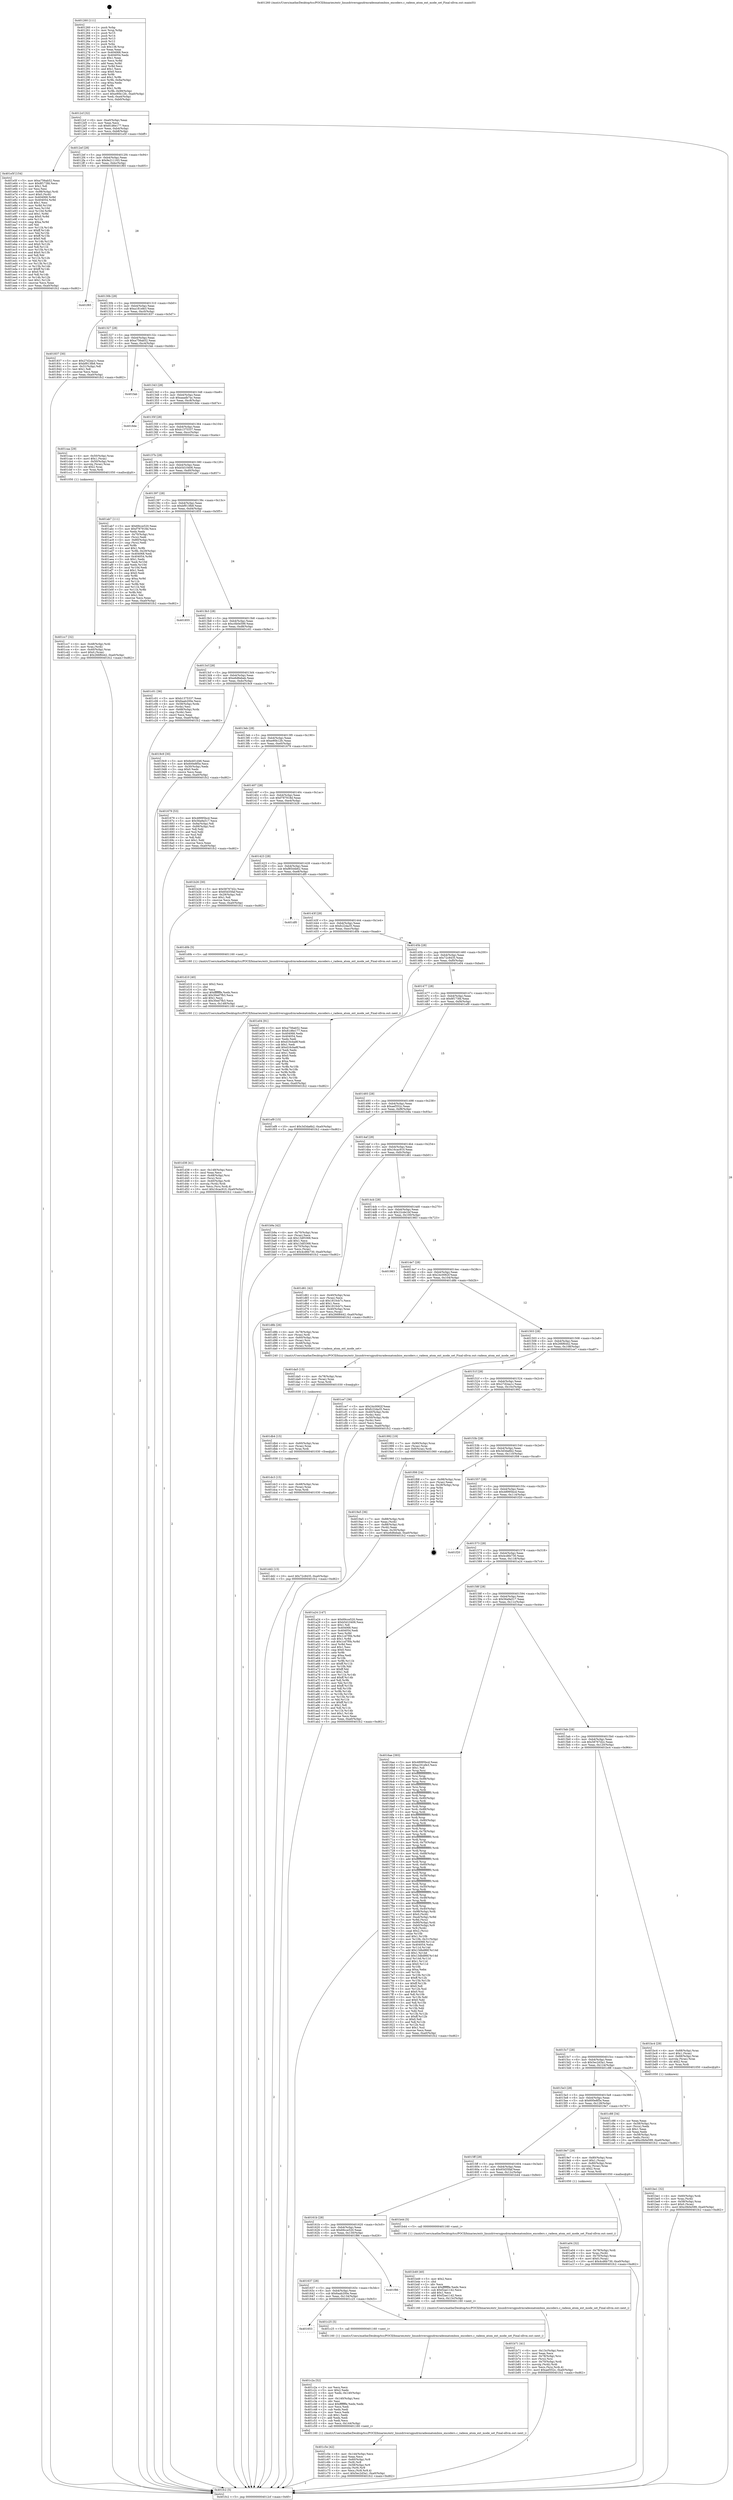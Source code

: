digraph "0x401260" {
  label = "0x401260 (/mnt/c/Users/mathe/Desktop/tcc/POCII/binaries/extr_linuxdriversgpudrmradeonatombios_encoders.c_radeon_atom_ext_mode_set_Final-ollvm.out::main(0))"
  labelloc = "t"
  node[shape=record]

  Entry [label="",width=0.3,height=0.3,shape=circle,fillcolor=black,style=filled]
  "0x4012cf" [label="{
     0x4012cf [32]\l
     | [instrs]\l
     &nbsp;&nbsp;0x4012cf \<+6\>: mov -0xa0(%rbp),%eax\l
     &nbsp;&nbsp;0x4012d5 \<+2\>: mov %eax,%ecx\l
     &nbsp;&nbsp;0x4012d7 \<+6\>: sub $0x81d6e177,%ecx\l
     &nbsp;&nbsp;0x4012dd \<+6\>: mov %eax,-0xb4(%rbp)\l
     &nbsp;&nbsp;0x4012e3 \<+6\>: mov %ecx,-0xb8(%rbp)\l
     &nbsp;&nbsp;0x4012e9 \<+6\>: je 0000000000401e5f \<main+0xbff\>\l
  }"]
  "0x401e5f" [label="{
     0x401e5f [154]\l
     | [instrs]\l
     &nbsp;&nbsp;0x401e5f \<+5\>: mov $0xa756ab52,%eax\l
     &nbsp;&nbsp;0x401e64 \<+5\>: mov $0x8f173fd,%ecx\l
     &nbsp;&nbsp;0x401e69 \<+2\>: mov $0x1,%dl\l
     &nbsp;&nbsp;0x401e6b \<+2\>: xor %esi,%esi\l
     &nbsp;&nbsp;0x401e6d \<+7\>: mov -0x98(%rbp),%rdi\l
     &nbsp;&nbsp;0x401e74 \<+6\>: movl $0x0,(%rdi)\l
     &nbsp;&nbsp;0x401e7a \<+8\>: mov 0x404068,%r8d\l
     &nbsp;&nbsp;0x401e82 \<+8\>: mov 0x404054,%r9d\l
     &nbsp;&nbsp;0x401e8a \<+3\>: sub $0x1,%esi\l
     &nbsp;&nbsp;0x401e8d \<+3\>: mov %r8d,%r10d\l
     &nbsp;&nbsp;0x401e90 \<+3\>: add %esi,%r10d\l
     &nbsp;&nbsp;0x401e93 \<+4\>: imul %r10d,%r8d\l
     &nbsp;&nbsp;0x401e97 \<+4\>: and $0x1,%r8d\l
     &nbsp;&nbsp;0x401e9b \<+4\>: cmp $0x0,%r8d\l
     &nbsp;&nbsp;0x401e9f \<+4\>: sete %r11b\l
     &nbsp;&nbsp;0x401ea3 \<+4\>: cmp $0xa,%r9d\l
     &nbsp;&nbsp;0x401ea7 \<+3\>: setl %bl\l
     &nbsp;&nbsp;0x401eaa \<+3\>: mov %r11b,%r14b\l
     &nbsp;&nbsp;0x401ead \<+4\>: xor $0xff,%r14b\l
     &nbsp;&nbsp;0x401eb1 \<+3\>: mov %bl,%r15b\l
     &nbsp;&nbsp;0x401eb4 \<+4\>: xor $0xff,%r15b\l
     &nbsp;&nbsp;0x401eb8 \<+3\>: xor $0x0,%dl\l
     &nbsp;&nbsp;0x401ebb \<+3\>: mov %r14b,%r12b\l
     &nbsp;&nbsp;0x401ebe \<+4\>: and $0x0,%r12b\l
     &nbsp;&nbsp;0x401ec2 \<+3\>: and %dl,%r11b\l
     &nbsp;&nbsp;0x401ec5 \<+3\>: mov %r15b,%r13b\l
     &nbsp;&nbsp;0x401ec8 \<+4\>: and $0x0,%r13b\l
     &nbsp;&nbsp;0x401ecc \<+2\>: and %dl,%bl\l
     &nbsp;&nbsp;0x401ece \<+3\>: or %r11b,%r12b\l
     &nbsp;&nbsp;0x401ed1 \<+3\>: or %bl,%r13b\l
     &nbsp;&nbsp;0x401ed4 \<+3\>: xor %r13b,%r12b\l
     &nbsp;&nbsp;0x401ed7 \<+3\>: or %r15b,%r14b\l
     &nbsp;&nbsp;0x401eda \<+4\>: xor $0xff,%r14b\l
     &nbsp;&nbsp;0x401ede \<+3\>: or $0x0,%dl\l
     &nbsp;&nbsp;0x401ee1 \<+3\>: and %dl,%r14b\l
     &nbsp;&nbsp;0x401ee4 \<+3\>: or %r14b,%r12b\l
     &nbsp;&nbsp;0x401ee7 \<+4\>: test $0x1,%r12b\l
     &nbsp;&nbsp;0x401eeb \<+3\>: cmovne %ecx,%eax\l
     &nbsp;&nbsp;0x401eee \<+6\>: mov %eax,-0xa0(%rbp)\l
     &nbsp;&nbsp;0x401ef4 \<+5\>: jmp 0000000000401fc2 \<main+0xd62\>\l
  }"]
  "0x4012ef" [label="{
     0x4012ef [28]\l
     | [instrs]\l
     &nbsp;&nbsp;0x4012ef \<+5\>: jmp 00000000004012f4 \<main+0x94\>\l
     &nbsp;&nbsp;0x4012f4 \<+6\>: mov -0xb4(%rbp),%eax\l
     &nbsp;&nbsp;0x4012fa \<+5\>: sub $0x9e211163,%eax\l
     &nbsp;&nbsp;0x4012ff \<+6\>: mov %eax,-0xbc(%rbp)\l
     &nbsp;&nbsp;0x401305 \<+6\>: je 0000000000401f65 \<main+0xd05\>\l
  }"]
  Exit [label="",width=0.3,height=0.3,shape=circle,fillcolor=black,style=filled,peripheries=2]
  "0x401f65" [label="{
     0x401f65\l
  }", style=dashed]
  "0x40130b" [label="{
     0x40130b [28]\l
     | [instrs]\l
     &nbsp;&nbsp;0x40130b \<+5\>: jmp 0000000000401310 \<main+0xb0\>\l
     &nbsp;&nbsp;0x401310 \<+6\>: mov -0xb4(%rbp),%eax\l
     &nbsp;&nbsp;0x401316 \<+5\>: sub $0xa181efe3,%eax\l
     &nbsp;&nbsp;0x40131b \<+6\>: mov %eax,-0xc0(%rbp)\l
     &nbsp;&nbsp;0x401321 \<+6\>: je 0000000000401837 \<main+0x5d7\>\l
  }"]
  "0x401dd2" [label="{
     0x401dd2 [15]\l
     | [instrs]\l
     &nbsp;&nbsp;0x401dd2 \<+10\>: movl $0x72c8435,-0xa0(%rbp)\l
     &nbsp;&nbsp;0x401ddc \<+5\>: jmp 0000000000401fc2 \<main+0xd62\>\l
  }"]
  "0x401837" [label="{
     0x401837 [30]\l
     | [instrs]\l
     &nbsp;&nbsp;0x401837 \<+5\>: mov $0x27d2ea1c,%eax\l
     &nbsp;&nbsp;0x40183c \<+5\>: mov $0xbf913fb8,%ecx\l
     &nbsp;&nbsp;0x401841 \<+3\>: mov -0x31(%rbp),%dl\l
     &nbsp;&nbsp;0x401844 \<+3\>: test $0x1,%dl\l
     &nbsp;&nbsp;0x401847 \<+3\>: cmovne %ecx,%eax\l
     &nbsp;&nbsp;0x40184a \<+6\>: mov %eax,-0xa0(%rbp)\l
     &nbsp;&nbsp;0x401850 \<+5\>: jmp 0000000000401fc2 \<main+0xd62\>\l
  }"]
  "0x401327" [label="{
     0x401327 [28]\l
     | [instrs]\l
     &nbsp;&nbsp;0x401327 \<+5\>: jmp 000000000040132c \<main+0xcc\>\l
     &nbsp;&nbsp;0x40132c \<+6\>: mov -0xb4(%rbp),%eax\l
     &nbsp;&nbsp;0x401332 \<+5\>: sub $0xa756ab52,%eax\l
     &nbsp;&nbsp;0x401337 \<+6\>: mov %eax,-0xc4(%rbp)\l
     &nbsp;&nbsp;0x40133d \<+6\>: je 0000000000401fab \<main+0xd4b\>\l
  }"]
  "0x401dc3" [label="{
     0x401dc3 [15]\l
     | [instrs]\l
     &nbsp;&nbsp;0x401dc3 \<+4\>: mov -0x48(%rbp),%rax\l
     &nbsp;&nbsp;0x401dc7 \<+3\>: mov (%rax),%rax\l
     &nbsp;&nbsp;0x401dca \<+3\>: mov %rax,%rdi\l
     &nbsp;&nbsp;0x401dcd \<+5\>: call 0000000000401030 \<free@plt\>\l
     | [calls]\l
     &nbsp;&nbsp;0x401030 \{1\} (unknown)\l
  }"]
  "0x401fab" [label="{
     0x401fab\l
  }", style=dashed]
  "0x401343" [label="{
     0x401343 [28]\l
     | [instrs]\l
     &nbsp;&nbsp;0x401343 \<+5\>: jmp 0000000000401348 \<main+0xe8\>\l
     &nbsp;&nbsp;0x401348 \<+6\>: mov -0xb4(%rbp),%eax\l
     &nbsp;&nbsp;0x40134e \<+5\>: sub $0xaaadb7ac,%eax\l
     &nbsp;&nbsp;0x401353 \<+6\>: mov %eax,-0xc8(%rbp)\l
     &nbsp;&nbsp;0x401359 \<+6\>: je 00000000004018de \<main+0x67e\>\l
  }"]
  "0x401db4" [label="{
     0x401db4 [15]\l
     | [instrs]\l
     &nbsp;&nbsp;0x401db4 \<+4\>: mov -0x60(%rbp),%rax\l
     &nbsp;&nbsp;0x401db8 \<+3\>: mov (%rax),%rax\l
     &nbsp;&nbsp;0x401dbb \<+3\>: mov %rax,%rdi\l
     &nbsp;&nbsp;0x401dbe \<+5\>: call 0000000000401030 \<free@plt\>\l
     | [calls]\l
     &nbsp;&nbsp;0x401030 \{1\} (unknown)\l
  }"]
  "0x4018de" [label="{
     0x4018de\l
  }", style=dashed]
  "0x40135f" [label="{
     0x40135f [28]\l
     | [instrs]\l
     &nbsp;&nbsp;0x40135f \<+5\>: jmp 0000000000401364 \<main+0x104\>\l
     &nbsp;&nbsp;0x401364 \<+6\>: mov -0xb4(%rbp),%eax\l
     &nbsp;&nbsp;0x40136a \<+5\>: sub $0xb1375337,%eax\l
     &nbsp;&nbsp;0x40136f \<+6\>: mov %eax,-0xcc(%rbp)\l
     &nbsp;&nbsp;0x401375 \<+6\>: je 0000000000401caa \<main+0xa4a\>\l
  }"]
  "0x401da5" [label="{
     0x401da5 [15]\l
     | [instrs]\l
     &nbsp;&nbsp;0x401da5 \<+4\>: mov -0x78(%rbp),%rax\l
     &nbsp;&nbsp;0x401da9 \<+3\>: mov (%rax),%rax\l
     &nbsp;&nbsp;0x401dac \<+3\>: mov %rax,%rdi\l
     &nbsp;&nbsp;0x401daf \<+5\>: call 0000000000401030 \<free@plt\>\l
     | [calls]\l
     &nbsp;&nbsp;0x401030 \{1\} (unknown)\l
  }"]
  "0x401caa" [label="{
     0x401caa [29]\l
     | [instrs]\l
     &nbsp;&nbsp;0x401caa \<+4\>: mov -0x50(%rbp),%rax\l
     &nbsp;&nbsp;0x401cae \<+6\>: movl $0x1,(%rax)\l
     &nbsp;&nbsp;0x401cb4 \<+4\>: mov -0x50(%rbp),%rax\l
     &nbsp;&nbsp;0x401cb8 \<+3\>: movslq (%rax),%rax\l
     &nbsp;&nbsp;0x401cbb \<+4\>: shl $0x2,%rax\l
     &nbsp;&nbsp;0x401cbf \<+3\>: mov %rax,%rdi\l
     &nbsp;&nbsp;0x401cc2 \<+5\>: call 0000000000401050 \<malloc@plt\>\l
     | [calls]\l
     &nbsp;&nbsp;0x401050 \{1\} (unknown)\l
  }"]
  "0x40137b" [label="{
     0x40137b [28]\l
     | [instrs]\l
     &nbsp;&nbsp;0x40137b \<+5\>: jmp 0000000000401380 \<main+0x120\>\l
     &nbsp;&nbsp;0x401380 \<+6\>: mov -0xb4(%rbp),%eax\l
     &nbsp;&nbsp;0x401386 \<+5\>: sub $0xb5d10406,%eax\l
     &nbsp;&nbsp;0x40138b \<+6\>: mov %eax,-0xd0(%rbp)\l
     &nbsp;&nbsp;0x401391 \<+6\>: je 0000000000401ab7 \<main+0x857\>\l
  }"]
  "0x401d38" [label="{
     0x401d38 [41]\l
     | [instrs]\l
     &nbsp;&nbsp;0x401d38 \<+6\>: mov -0x148(%rbp),%ecx\l
     &nbsp;&nbsp;0x401d3e \<+3\>: imul %eax,%ecx\l
     &nbsp;&nbsp;0x401d41 \<+4\>: mov -0x48(%rbp),%rsi\l
     &nbsp;&nbsp;0x401d45 \<+3\>: mov (%rsi),%rsi\l
     &nbsp;&nbsp;0x401d48 \<+4\>: mov -0x40(%rbp),%rdi\l
     &nbsp;&nbsp;0x401d4c \<+3\>: movslq (%rdi),%rdi\l
     &nbsp;&nbsp;0x401d4f \<+3\>: mov %ecx,(%rsi,%rdi,4)\l
     &nbsp;&nbsp;0x401d52 \<+10\>: movl $0x16cac910,-0xa0(%rbp)\l
     &nbsp;&nbsp;0x401d5c \<+5\>: jmp 0000000000401fc2 \<main+0xd62\>\l
  }"]
  "0x401ab7" [label="{
     0x401ab7 [111]\l
     | [instrs]\l
     &nbsp;&nbsp;0x401ab7 \<+5\>: mov $0x69cce520,%eax\l
     &nbsp;&nbsp;0x401abc \<+5\>: mov $0xf787918d,%ecx\l
     &nbsp;&nbsp;0x401ac1 \<+2\>: xor %edx,%edx\l
     &nbsp;&nbsp;0x401ac3 \<+4\>: mov -0x70(%rbp),%rsi\l
     &nbsp;&nbsp;0x401ac7 \<+2\>: mov (%rsi),%edi\l
     &nbsp;&nbsp;0x401ac9 \<+4\>: mov -0x80(%rbp),%rsi\l
     &nbsp;&nbsp;0x401acd \<+2\>: cmp (%rsi),%edi\l
     &nbsp;&nbsp;0x401acf \<+4\>: setl %r8b\l
     &nbsp;&nbsp;0x401ad3 \<+4\>: and $0x1,%r8b\l
     &nbsp;&nbsp;0x401ad7 \<+4\>: mov %r8b,-0x29(%rbp)\l
     &nbsp;&nbsp;0x401adb \<+7\>: mov 0x404068,%edi\l
     &nbsp;&nbsp;0x401ae2 \<+8\>: mov 0x404054,%r9d\l
     &nbsp;&nbsp;0x401aea \<+3\>: sub $0x1,%edx\l
     &nbsp;&nbsp;0x401aed \<+3\>: mov %edi,%r10d\l
     &nbsp;&nbsp;0x401af0 \<+3\>: add %edx,%r10d\l
     &nbsp;&nbsp;0x401af3 \<+4\>: imul %r10d,%edi\l
     &nbsp;&nbsp;0x401af7 \<+3\>: and $0x1,%edi\l
     &nbsp;&nbsp;0x401afa \<+3\>: cmp $0x0,%edi\l
     &nbsp;&nbsp;0x401afd \<+4\>: sete %r8b\l
     &nbsp;&nbsp;0x401b01 \<+4\>: cmp $0xa,%r9d\l
     &nbsp;&nbsp;0x401b05 \<+4\>: setl %r11b\l
     &nbsp;&nbsp;0x401b09 \<+3\>: mov %r8b,%bl\l
     &nbsp;&nbsp;0x401b0c \<+3\>: and %r11b,%bl\l
     &nbsp;&nbsp;0x401b0f \<+3\>: xor %r11b,%r8b\l
     &nbsp;&nbsp;0x401b12 \<+3\>: or %r8b,%bl\l
     &nbsp;&nbsp;0x401b15 \<+3\>: test $0x1,%bl\l
     &nbsp;&nbsp;0x401b18 \<+3\>: cmovne %ecx,%eax\l
     &nbsp;&nbsp;0x401b1b \<+6\>: mov %eax,-0xa0(%rbp)\l
     &nbsp;&nbsp;0x401b21 \<+5\>: jmp 0000000000401fc2 \<main+0xd62\>\l
  }"]
  "0x401397" [label="{
     0x401397 [28]\l
     | [instrs]\l
     &nbsp;&nbsp;0x401397 \<+5\>: jmp 000000000040139c \<main+0x13c\>\l
     &nbsp;&nbsp;0x40139c \<+6\>: mov -0xb4(%rbp),%eax\l
     &nbsp;&nbsp;0x4013a2 \<+5\>: sub $0xbf913fb8,%eax\l
     &nbsp;&nbsp;0x4013a7 \<+6\>: mov %eax,-0xd4(%rbp)\l
     &nbsp;&nbsp;0x4013ad \<+6\>: je 0000000000401855 \<main+0x5f5\>\l
  }"]
  "0x401d10" [label="{
     0x401d10 [40]\l
     | [instrs]\l
     &nbsp;&nbsp;0x401d10 \<+5\>: mov $0x2,%ecx\l
     &nbsp;&nbsp;0x401d15 \<+1\>: cltd\l
     &nbsp;&nbsp;0x401d16 \<+2\>: idiv %ecx\l
     &nbsp;&nbsp;0x401d18 \<+6\>: imul $0xfffffffe,%edx,%ecx\l
     &nbsp;&nbsp;0x401d1e \<+6\>: add $0x30ed7fb3,%ecx\l
     &nbsp;&nbsp;0x401d24 \<+3\>: add $0x1,%ecx\l
     &nbsp;&nbsp;0x401d27 \<+6\>: sub $0x30ed7fb3,%ecx\l
     &nbsp;&nbsp;0x401d2d \<+6\>: mov %ecx,-0x148(%rbp)\l
     &nbsp;&nbsp;0x401d33 \<+5\>: call 0000000000401160 \<next_i\>\l
     | [calls]\l
     &nbsp;&nbsp;0x401160 \{1\} (/mnt/c/Users/mathe/Desktop/tcc/POCII/binaries/extr_linuxdriversgpudrmradeonatombios_encoders.c_radeon_atom_ext_mode_set_Final-ollvm.out::next_i)\l
  }"]
  "0x401855" [label="{
     0x401855\l
  }", style=dashed]
  "0x4013b3" [label="{
     0x4013b3 [28]\l
     | [instrs]\l
     &nbsp;&nbsp;0x4013b3 \<+5\>: jmp 00000000004013b8 \<main+0x158\>\l
     &nbsp;&nbsp;0x4013b8 \<+6\>: mov -0xb4(%rbp),%eax\l
     &nbsp;&nbsp;0x4013be \<+5\>: sub $0xc0b0e599,%eax\l
     &nbsp;&nbsp;0x4013c3 \<+6\>: mov %eax,-0xd8(%rbp)\l
     &nbsp;&nbsp;0x4013c9 \<+6\>: je 0000000000401c01 \<main+0x9a1\>\l
  }"]
  "0x401cc7" [label="{
     0x401cc7 [32]\l
     | [instrs]\l
     &nbsp;&nbsp;0x401cc7 \<+4\>: mov -0x48(%rbp),%rdi\l
     &nbsp;&nbsp;0x401ccb \<+3\>: mov %rax,(%rdi)\l
     &nbsp;&nbsp;0x401cce \<+4\>: mov -0x40(%rbp),%rax\l
     &nbsp;&nbsp;0x401cd2 \<+6\>: movl $0x0,(%rax)\l
     &nbsp;&nbsp;0x401cd8 \<+10\>: movl $0x266f6442,-0xa0(%rbp)\l
     &nbsp;&nbsp;0x401ce2 \<+5\>: jmp 0000000000401fc2 \<main+0xd62\>\l
  }"]
  "0x401c01" [label="{
     0x401c01 [36]\l
     | [instrs]\l
     &nbsp;&nbsp;0x401c01 \<+5\>: mov $0xb1375337,%eax\l
     &nbsp;&nbsp;0x401c06 \<+5\>: mov $0x6aab200e,%ecx\l
     &nbsp;&nbsp;0x401c0b \<+4\>: mov -0x58(%rbp),%rdx\l
     &nbsp;&nbsp;0x401c0f \<+2\>: mov (%rdx),%esi\l
     &nbsp;&nbsp;0x401c11 \<+4\>: mov -0x68(%rbp),%rdx\l
     &nbsp;&nbsp;0x401c15 \<+2\>: cmp (%rdx),%esi\l
     &nbsp;&nbsp;0x401c17 \<+3\>: cmovl %ecx,%eax\l
     &nbsp;&nbsp;0x401c1a \<+6\>: mov %eax,-0xa0(%rbp)\l
     &nbsp;&nbsp;0x401c20 \<+5\>: jmp 0000000000401fc2 \<main+0xd62\>\l
  }"]
  "0x4013cf" [label="{
     0x4013cf [28]\l
     | [instrs]\l
     &nbsp;&nbsp;0x4013cf \<+5\>: jmp 00000000004013d4 \<main+0x174\>\l
     &nbsp;&nbsp;0x4013d4 \<+6\>: mov -0xb4(%rbp),%eax\l
     &nbsp;&nbsp;0x4013da \<+5\>: sub $0xe6d6ebab,%eax\l
     &nbsp;&nbsp;0x4013df \<+6\>: mov %eax,-0xdc(%rbp)\l
     &nbsp;&nbsp;0x4013e5 \<+6\>: je 00000000004019c9 \<main+0x769\>\l
  }"]
  "0x401c5e" [label="{
     0x401c5e [42]\l
     | [instrs]\l
     &nbsp;&nbsp;0x401c5e \<+6\>: mov -0x144(%rbp),%ecx\l
     &nbsp;&nbsp;0x401c64 \<+3\>: imul %eax,%ecx\l
     &nbsp;&nbsp;0x401c67 \<+4\>: mov -0x60(%rbp),%r8\l
     &nbsp;&nbsp;0x401c6b \<+3\>: mov (%r8),%r8\l
     &nbsp;&nbsp;0x401c6e \<+4\>: mov -0x58(%rbp),%r9\l
     &nbsp;&nbsp;0x401c72 \<+3\>: movslq (%r9),%r9\l
     &nbsp;&nbsp;0x401c75 \<+4\>: mov %ecx,(%r8,%r9,4)\l
     &nbsp;&nbsp;0x401c79 \<+10\>: movl $0x5ec2d3a1,-0xa0(%rbp)\l
     &nbsp;&nbsp;0x401c83 \<+5\>: jmp 0000000000401fc2 \<main+0xd62\>\l
  }"]
  "0x4019c9" [label="{
     0x4019c9 [30]\l
     | [instrs]\l
     &nbsp;&nbsp;0x4019c9 \<+5\>: mov $0x6e401d46,%eax\l
     &nbsp;&nbsp;0x4019ce \<+5\>: mov $0x600e8f5e,%ecx\l
     &nbsp;&nbsp;0x4019d3 \<+3\>: mov -0x30(%rbp),%edx\l
     &nbsp;&nbsp;0x4019d6 \<+3\>: cmp $0x0,%edx\l
     &nbsp;&nbsp;0x4019d9 \<+3\>: cmove %ecx,%eax\l
     &nbsp;&nbsp;0x4019dc \<+6\>: mov %eax,-0xa0(%rbp)\l
     &nbsp;&nbsp;0x4019e2 \<+5\>: jmp 0000000000401fc2 \<main+0xd62\>\l
  }"]
  "0x4013eb" [label="{
     0x4013eb [28]\l
     | [instrs]\l
     &nbsp;&nbsp;0x4013eb \<+5\>: jmp 00000000004013f0 \<main+0x190\>\l
     &nbsp;&nbsp;0x4013f0 \<+6\>: mov -0xb4(%rbp),%eax\l
     &nbsp;&nbsp;0x4013f6 \<+5\>: sub $0xe90b12fc,%eax\l
     &nbsp;&nbsp;0x4013fb \<+6\>: mov %eax,-0xe0(%rbp)\l
     &nbsp;&nbsp;0x401401 \<+6\>: je 0000000000401679 \<main+0x419\>\l
  }"]
  "0x401c2a" [label="{
     0x401c2a [52]\l
     | [instrs]\l
     &nbsp;&nbsp;0x401c2a \<+2\>: xor %ecx,%ecx\l
     &nbsp;&nbsp;0x401c2c \<+5\>: mov $0x2,%edx\l
     &nbsp;&nbsp;0x401c31 \<+6\>: mov %edx,-0x140(%rbp)\l
     &nbsp;&nbsp;0x401c37 \<+1\>: cltd\l
     &nbsp;&nbsp;0x401c38 \<+6\>: mov -0x140(%rbp),%esi\l
     &nbsp;&nbsp;0x401c3e \<+2\>: idiv %esi\l
     &nbsp;&nbsp;0x401c40 \<+6\>: imul $0xfffffffe,%edx,%edx\l
     &nbsp;&nbsp;0x401c46 \<+2\>: mov %ecx,%edi\l
     &nbsp;&nbsp;0x401c48 \<+2\>: sub %edx,%edi\l
     &nbsp;&nbsp;0x401c4a \<+2\>: mov %ecx,%edx\l
     &nbsp;&nbsp;0x401c4c \<+3\>: sub $0x1,%edx\l
     &nbsp;&nbsp;0x401c4f \<+2\>: add %edx,%edi\l
     &nbsp;&nbsp;0x401c51 \<+2\>: sub %edi,%ecx\l
     &nbsp;&nbsp;0x401c53 \<+6\>: mov %ecx,-0x144(%rbp)\l
     &nbsp;&nbsp;0x401c59 \<+5\>: call 0000000000401160 \<next_i\>\l
     | [calls]\l
     &nbsp;&nbsp;0x401160 \{1\} (/mnt/c/Users/mathe/Desktop/tcc/POCII/binaries/extr_linuxdriversgpudrmradeonatombios_encoders.c_radeon_atom_ext_mode_set_Final-ollvm.out::next_i)\l
  }"]
  "0x401679" [label="{
     0x401679 [53]\l
     | [instrs]\l
     &nbsp;&nbsp;0x401679 \<+5\>: mov $0x48995bcd,%eax\l
     &nbsp;&nbsp;0x40167e \<+5\>: mov $0x56a9a517,%ecx\l
     &nbsp;&nbsp;0x401683 \<+6\>: mov -0x9a(%rbp),%dl\l
     &nbsp;&nbsp;0x401689 \<+7\>: mov -0x99(%rbp),%sil\l
     &nbsp;&nbsp;0x401690 \<+3\>: mov %dl,%dil\l
     &nbsp;&nbsp;0x401693 \<+3\>: and %sil,%dil\l
     &nbsp;&nbsp;0x401696 \<+3\>: xor %sil,%dl\l
     &nbsp;&nbsp;0x401699 \<+3\>: or %dl,%dil\l
     &nbsp;&nbsp;0x40169c \<+4\>: test $0x1,%dil\l
     &nbsp;&nbsp;0x4016a0 \<+3\>: cmovne %ecx,%eax\l
     &nbsp;&nbsp;0x4016a3 \<+6\>: mov %eax,-0xa0(%rbp)\l
     &nbsp;&nbsp;0x4016a9 \<+5\>: jmp 0000000000401fc2 \<main+0xd62\>\l
  }"]
  "0x401407" [label="{
     0x401407 [28]\l
     | [instrs]\l
     &nbsp;&nbsp;0x401407 \<+5\>: jmp 000000000040140c \<main+0x1ac\>\l
     &nbsp;&nbsp;0x40140c \<+6\>: mov -0xb4(%rbp),%eax\l
     &nbsp;&nbsp;0x401412 \<+5\>: sub $0xf787918d,%eax\l
     &nbsp;&nbsp;0x401417 \<+6\>: mov %eax,-0xe4(%rbp)\l
     &nbsp;&nbsp;0x40141d \<+6\>: je 0000000000401b26 \<main+0x8c6\>\l
  }"]
  "0x401fc2" [label="{
     0x401fc2 [5]\l
     | [instrs]\l
     &nbsp;&nbsp;0x401fc2 \<+5\>: jmp 00000000004012cf \<main+0x6f\>\l
  }"]
  "0x401260" [label="{
     0x401260 [111]\l
     | [instrs]\l
     &nbsp;&nbsp;0x401260 \<+1\>: push %rbp\l
     &nbsp;&nbsp;0x401261 \<+3\>: mov %rsp,%rbp\l
     &nbsp;&nbsp;0x401264 \<+2\>: push %r15\l
     &nbsp;&nbsp;0x401266 \<+2\>: push %r14\l
     &nbsp;&nbsp;0x401268 \<+2\>: push %r13\l
     &nbsp;&nbsp;0x40126a \<+2\>: push %r12\l
     &nbsp;&nbsp;0x40126c \<+1\>: push %rbx\l
     &nbsp;&nbsp;0x40126d \<+7\>: sub $0x138,%rsp\l
     &nbsp;&nbsp;0x401274 \<+2\>: xor %eax,%eax\l
     &nbsp;&nbsp;0x401276 \<+7\>: mov 0x404068,%ecx\l
     &nbsp;&nbsp;0x40127d \<+7\>: mov 0x404054,%edx\l
     &nbsp;&nbsp;0x401284 \<+3\>: sub $0x1,%eax\l
     &nbsp;&nbsp;0x401287 \<+3\>: mov %ecx,%r8d\l
     &nbsp;&nbsp;0x40128a \<+3\>: add %eax,%r8d\l
     &nbsp;&nbsp;0x40128d \<+4\>: imul %r8d,%ecx\l
     &nbsp;&nbsp;0x401291 \<+3\>: and $0x1,%ecx\l
     &nbsp;&nbsp;0x401294 \<+3\>: cmp $0x0,%ecx\l
     &nbsp;&nbsp;0x401297 \<+4\>: sete %r9b\l
     &nbsp;&nbsp;0x40129b \<+4\>: and $0x1,%r9b\l
     &nbsp;&nbsp;0x40129f \<+7\>: mov %r9b,-0x9a(%rbp)\l
     &nbsp;&nbsp;0x4012a6 \<+3\>: cmp $0xa,%edx\l
     &nbsp;&nbsp;0x4012a9 \<+4\>: setl %r9b\l
     &nbsp;&nbsp;0x4012ad \<+4\>: and $0x1,%r9b\l
     &nbsp;&nbsp;0x4012b1 \<+7\>: mov %r9b,-0x99(%rbp)\l
     &nbsp;&nbsp;0x4012b8 \<+10\>: movl $0xe90b12fc,-0xa0(%rbp)\l
     &nbsp;&nbsp;0x4012c2 \<+6\>: mov %edi,-0xa4(%rbp)\l
     &nbsp;&nbsp;0x4012c8 \<+7\>: mov %rsi,-0xb0(%rbp)\l
  }"]
  "0x401653" [label="{
     0x401653\l
  }", style=dashed]
  "0x401b26" [label="{
     0x401b26 [30]\l
     | [instrs]\l
     &nbsp;&nbsp;0x401b26 \<+5\>: mov $0x58767d2c,%eax\l
     &nbsp;&nbsp;0x401b2b \<+5\>: mov $0x65d35faf,%ecx\l
     &nbsp;&nbsp;0x401b30 \<+3\>: mov -0x29(%rbp),%dl\l
     &nbsp;&nbsp;0x401b33 \<+3\>: test $0x1,%dl\l
     &nbsp;&nbsp;0x401b36 \<+3\>: cmovne %ecx,%eax\l
     &nbsp;&nbsp;0x401b39 \<+6\>: mov %eax,-0xa0(%rbp)\l
     &nbsp;&nbsp;0x401b3f \<+5\>: jmp 0000000000401fc2 \<main+0xd62\>\l
  }"]
  "0x401423" [label="{
     0x401423 [28]\l
     | [instrs]\l
     &nbsp;&nbsp;0x401423 \<+5\>: jmp 0000000000401428 \<main+0x1c8\>\l
     &nbsp;&nbsp;0x401428 \<+6\>: mov -0xb4(%rbp),%eax\l
     &nbsp;&nbsp;0x40142e \<+5\>: sub $0xf8544b62,%eax\l
     &nbsp;&nbsp;0x401433 \<+6\>: mov %eax,-0xe8(%rbp)\l
     &nbsp;&nbsp;0x401439 \<+6\>: je 0000000000401df0 \<main+0xb90\>\l
  }"]
  "0x401c25" [label="{
     0x401c25 [5]\l
     | [instrs]\l
     &nbsp;&nbsp;0x401c25 \<+5\>: call 0000000000401160 \<next_i\>\l
     | [calls]\l
     &nbsp;&nbsp;0x401160 \{1\} (/mnt/c/Users/mathe/Desktop/tcc/POCII/binaries/extr_linuxdriversgpudrmradeonatombios_encoders.c_radeon_atom_ext_mode_set_Final-ollvm.out::next_i)\l
  }"]
  "0x401df0" [label="{
     0x401df0\l
  }", style=dashed]
  "0x40143f" [label="{
     0x40143f [28]\l
     | [instrs]\l
     &nbsp;&nbsp;0x40143f \<+5\>: jmp 0000000000401444 \<main+0x1e4\>\l
     &nbsp;&nbsp;0x401444 \<+6\>: mov -0xb4(%rbp),%eax\l
     &nbsp;&nbsp;0x40144a \<+5\>: sub $0xfc22da35,%eax\l
     &nbsp;&nbsp;0x40144f \<+6\>: mov %eax,-0xec(%rbp)\l
     &nbsp;&nbsp;0x401455 \<+6\>: je 0000000000401d0b \<main+0xaab\>\l
  }"]
  "0x401637" [label="{
     0x401637 [28]\l
     | [instrs]\l
     &nbsp;&nbsp;0x401637 \<+5\>: jmp 000000000040163c \<main+0x3dc\>\l
     &nbsp;&nbsp;0x40163c \<+6\>: mov -0xb4(%rbp),%eax\l
     &nbsp;&nbsp;0x401642 \<+5\>: sub $0x6aab200e,%eax\l
     &nbsp;&nbsp;0x401647 \<+6\>: mov %eax,-0x134(%rbp)\l
     &nbsp;&nbsp;0x40164d \<+6\>: je 0000000000401c25 \<main+0x9c5\>\l
  }"]
  "0x401d0b" [label="{
     0x401d0b [5]\l
     | [instrs]\l
     &nbsp;&nbsp;0x401d0b \<+5\>: call 0000000000401160 \<next_i\>\l
     | [calls]\l
     &nbsp;&nbsp;0x401160 \{1\} (/mnt/c/Users/mathe/Desktop/tcc/POCII/binaries/extr_linuxdriversgpudrmradeonatombios_encoders.c_radeon_atom_ext_mode_set_Final-ollvm.out::next_i)\l
  }"]
  "0x40145b" [label="{
     0x40145b [28]\l
     | [instrs]\l
     &nbsp;&nbsp;0x40145b \<+5\>: jmp 0000000000401460 \<main+0x200\>\l
     &nbsp;&nbsp;0x401460 \<+6\>: mov -0xb4(%rbp),%eax\l
     &nbsp;&nbsp;0x401466 \<+5\>: sub $0x72c8435,%eax\l
     &nbsp;&nbsp;0x40146b \<+6\>: mov %eax,-0xf0(%rbp)\l
     &nbsp;&nbsp;0x401471 \<+6\>: je 0000000000401e04 \<main+0xba4\>\l
  }"]
  "0x401f86" [label="{
     0x401f86\l
  }", style=dashed]
  "0x401e04" [label="{
     0x401e04 [91]\l
     | [instrs]\l
     &nbsp;&nbsp;0x401e04 \<+5\>: mov $0xa756ab52,%eax\l
     &nbsp;&nbsp;0x401e09 \<+5\>: mov $0x81d6e177,%ecx\l
     &nbsp;&nbsp;0x401e0e \<+7\>: mov 0x404068,%edx\l
     &nbsp;&nbsp;0x401e15 \<+7\>: mov 0x404054,%esi\l
     &nbsp;&nbsp;0x401e1c \<+2\>: mov %edx,%edi\l
     &nbsp;&nbsp;0x401e1e \<+6\>: sub $0xd16cba8f,%edi\l
     &nbsp;&nbsp;0x401e24 \<+3\>: sub $0x1,%edi\l
     &nbsp;&nbsp;0x401e27 \<+6\>: add $0xd16cba8f,%edi\l
     &nbsp;&nbsp;0x401e2d \<+3\>: imul %edi,%edx\l
     &nbsp;&nbsp;0x401e30 \<+3\>: and $0x1,%edx\l
     &nbsp;&nbsp;0x401e33 \<+3\>: cmp $0x0,%edx\l
     &nbsp;&nbsp;0x401e36 \<+4\>: sete %r8b\l
     &nbsp;&nbsp;0x401e3a \<+3\>: cmp $0xa,%esi\l
     &nbsp;&nbsp;0x401e3d \<+4\>: setl %r9b\l
     &nbsp;&nbsp;0x401e41 \<+3\>: mov %r8b,%r10b\l
     &nbsp;&nbsp;0x401e44 \<+3\>: and %r9b,%r10b\l
     &nbsp;&nbsp;0x401e47 \<+3\>: xor %r9b,%r8b\l
     &nbsp;&nbsp;0x401e4a \<+3\>: or %r8b,%r10b\l
     &nbsp;&nbsp;0x401e4d \<+4\>: test $0x1,%r10b\l
     &nbsp;&nbsp;0x401e51 \<+3\>: cmovne %ecx,%eax\l
     &nbsp;&nbsp;0x401e54 \<+6\>: mov %eax,-0xa0(%rbp)\l
     &nbsp;&nbsp;0x401e5a \<+5\>: jmp 0000000000401fc2 \<main+0xd62\>\l
  }"]
  "0x401477" [label="{
     0x401477 [28]\l
     | [instrs]\l
     &nbsp;&nbsp;0x401477 \<+5\>: jmp 000000000040147c \<main+0x21c\>\l
     &nbsp;&nbsp;0x40147c \<+6\>: mov -0xb4(%rbp),%eax\l
     &nbsp;&nbsp;0x401482 \<+5\>: sub $0x8f173fd,%eax\l
     &nbsp;&nbsp;0x401487 \<+6\>: mov %eax,-0xf4(%rbp)\l
     &nbsp;&nbsp;0x40148d \<+6\>: je 0000000000401ef9 \<main+0xc99\>\l
  }"]
  "0x401be1" [label="{
     0x401be1 [32]\l
     | [instrs]\l
     &nbsp;&nbsp;0x401be1 \<+4\>: mov -0x60(%rbp),%rdi\l
     &nbsp;&nbsp;0x401be5 \<+3\>: mov %rax,(%rdi)\l
     &nbsp;&nbsp;0x401be8 \<+4\>: mov -0x58(%rbp),%rax\l
     &nbsp;&nbsp;0x401bec \<+6\>: movl $0x0,(%rax)\l
     &nbsp;&nbsp;0x401bf2 \<+10\>: movl $0xc0b0e599,-0xa0(%rbp)\l
     &nbsp;&nbsp;0x401bfc \<+5\>: jmp 0000000000401fc2 \<main+0xd62\>\l
  }"]
  "0x401ef9" [label="{
     0x401ef9 [15]\l
     | [instrs]\l
     &nbsp;&nbsp;0x401ef9 \<+10\>: movl $0x3d3da6b2,-0xa0(%rbp)\l
     &nbsp;&nbsp;0x401f03 \<+5\>: jmp 0000000000401fc2 \<main+0xd62\>\l
  }"]
  "0x401493" [label="{
     0x401493 [28]\l
     | [instrs]\l
     &nbsp;&nbsp;0x401493 \<+5\>: jmp 0000000000401498 \<main+0x238\>\l
     &nbsp;&nbsp;0x401498 \<+6\>: mov -0xb4(%rbp),%eax\l
     &nbsp;&nbsp;0x40149e \<+5\>: sub $0xaef352c,%eax\l
     &nbsp;&nbsp;0x4014a3 \<+6\>: mov %eax,-0xf8(%rbp)\l
     &nbsp;&nbsp;0x4014a9 \<+6\>: je 0000000000401b9a \<main+0x93a\>\l
  }"]
  "0x401b71" [label="{
     0x401b71 [41]\l
     | [instrs]\l
     &nbsp;&nbsp;0x401b71 \<+6\>: mov -0x13c(%rbp),%ecx\l
     &nbsp;&nbsp;0x401b77 \<+3\>: imul %eax,%ecx\l
     &nbsp;&nbsp;0x401b7a \<+4\>: mov -0x78(%rbp),%rsi\l
     &nbsp;&nbsp;0x401b7e \<+3\>: mov (%rsi),%rsi\l
     &nbsp;&nbsp;0x401b81 \<+4\>: mov -0x70(%rbp),%rdi\l
     &nbsp;&nbsp;0x401b85 \<+3\>: movslq (%rdi),%rdi\l
     &nbsp;&nbsp;0x401b88 \<+3\>: mov %ecx,(%rsi,%rdi,4)\l
     &nbsp;&nbsp;0x401b8b \<+10\>: movl $0xaef352c,-0xa0(%rbp)\l
     &nbsp;&nbsp;0x401b95 \<+5\>: jmp 0000000000401fc2 \<main+0xd62\>\l
  }"]
  "0x401b9a" [label="{
     0x401b9a [42]\l
     | [instrs]\l
     &nbsp;&nbsp;0x401b9a \<+4\>: mov -0x70(%rbp),%rax\l
     &nbsp;&nbsp;0x401b9e \<+2\>: mov (%rax),%ecx\l
     &nbsp;&nbsp;0x401ba0 \<+6\>: sub $0x13df3368,%ecx\l
     &nbsp;&nbsp;0x401ba6 \<+3\>: add $0x1,%ecx\l
     &nbsp;&nbsp;0x401ba9 \<+6\>: add $0x13df3368,%ecx\l
     &nbsp;&nbsp;0x401baf \<+4\>: mov -0x70(%rbp),%rax\l
     &nbsp;&nbsp;0x401bb3 \<+2\>: mov %ecx,(%rax)\l
     &nbsp;&nbsp;0x401bb5 \<+10\>: movl $0x4cd6b730,-0xa0(%rbp)\l
     &nbsp;&nbsp;0x401bbf \<+5\>: jmp 0000000000401fc2 \<main+0xd62\>\l
  }"]
  "0x4014af" [label="{
     0x4014af [28]\l
     | [instrs]\l
     &nbsp;&nbsp;0x4014af \<+5\>: jmp 00000000004014b4 \<main+0x254\>\l
     &nbsp;&nbsp;0x4014b4 \<+6\>: mov -0xb4(%rbp),%eax\l
     &nbsp;&nbsp;0x4014ba \<+5\>: sub $0x16cac910,%eax\l
     &nbsp;&nbsp;0x4014bf \<+6\>: mov %eax,-0xfc(%rbp)\l
     &nbsp;&nbsp;0x4014c5 \<+6\>: je 0000000000401d61 \<main+0xb01\>\l
  }"]
  "0x401b49" [label="{
     0x401b49 [40]\l
     | [instrs]\l
     &nbsp;&nbsp;0x401b49 \<+5\>: mov $0x2,%ecx\l
     &nbsp;&nbsp;0x401b4e \<+1\>: cltd\l
     &nbsp;&nbsp;0x401b4f \<+2\>: idiv %ecx\l
     &nbsp;&nbsp;0x401b51 \<+6\>: imul $0xfffffffe,%edx,%ecx\l
     &nbsp;&nbsp;0x401b57 \<+6\>: sub $0xf2ae1142,%ecx\l
     &nbsp;&nbsp;0x401b5d \<+3\>: add $0x1,%ecx\l
     &nbsp;&nbsp;0x401b60 \<+6\>: add $0xf2ae1142,%ecx\l
     &nbsp;&nbsp;0x401b66 \<+6\>: mov %ecx,-0x13c(%rbp)\l
     &nbsp;&nbsp;0x401b6c \<+5\>: call 0000000000401160 \<next_i\>\l
     | [calls]\l
     &nbsp;&nbsp;0x401160 \{1\} (/mnt/c/Users/mathe/Desktop/tcc/POCII/binaries/extr_linuxdriversgpudrmradeonatombios_encoders.c_radeon_atom_ext_mode_set_Final-ollvm.out::next_i)\l
  }"]
  "0x401d61" [label="{
     0x401d61 [42]\l
     | [instrs]\l
     &nbsp;&nbsp;0x401d61 \<+4\>: mov -0x40(%rbp),%rax\l
     &nbsp;&nbsp;0x401d65 \<+2\>: mov (%rax),%ecx\l
     &nbsp;&nbsp;0x401d67 \<+6\>: sub $0x1810cb7c,%ecx\l
     &nbsp;&nbsp;0x401d6d \<+3\>: add $0x1,%ecx\l
     &nbsp;&nbsp;0x401d70 \<+6\>: add $0x1810cb7c,%ecx\l
     &nbsp;&nbsp;0x401d76 \<+4\>: mov -0x40(%rbp),%rax\l
     &nbsp;&nbsp;0x401d7a \<+2\>: mov %ecx,(%rax)\l
     &nbsp;&nbsp;0x401d7c \<+10\>: movl $0x266f6442,-0xa0(%rbp)\l
     &nbsp;&nbsp;0x401d86 \<+5\>: jmp 0000000000401fc2 \<main+0xd62\>\l
  }"]
  "0x4014cb" [label="{
     0x4014cb [28]\l
     | [instrs]\l
     &nbsp;&nbsp;0x4014cb \<+5\>: jmp 00000000004014d0 \<main+0x270\>\l
     &nbsp;&nbsp;0x4014d0 \<+6\>: mov -0xb4(%rbp),%eax\l
     &nbsp;&nbsp;0x4014d6 \<+5\>: sub $0x22cde1bf,%eax\l
     &nbsp;&nbsp;0x4014db \<+6\>: mov %eax,-0x100(%rbp)\l
     &nbsp;&nbsp;0x4014e1 \<+6\>: je 0000000000401983 \<main+0x723\>\l
  }"]
  "0x40161b" [label="{
     0x40161b [28]\l
     | [instrs]\l
     &nbsp;&nbsp;0x40161b \<+5\>: jmp 0000000000401620 \<main+0x3c0\>\l
     &nbsp;&nbsp;0x401620 \<+6\>: mov -0xb4(%rbp),%eax\l
     &nbsp;&nbsp;0x401626 \<+5\>: sub $0x69cce520,%eax\l
     &nbsp;&nbsp;0x40162b \<+6\>: mov %eax,-0x130(%rbp)\l
     &nbsp;&nbsp;0x401631 \<+6\>: je 0000000000401f86 \<main+0xd26\>\l
  }"]
  "0x401983" [label="{
     0x401983\l
  }", style=dashed]
  "0x4014e7" [label="{
     0x4014e7 [28]\l
     | [instrs]\l
     &nbsp;&nbsp;0x4014e7 \<+5\>: jmp 00000000004014ec \<main+0x28c\>\l
     &nbsp;&nbsp;0x4014ec \<+6\>: mov -0xb4(%rbp),%eax\l
     &nbsp;&nbsp;0x4014f2 \<+5\>: sub $0x24c0062f,%eax\l
     &nbsp;&nbsp;0x4014f7 \<+6\>: mov %eax,-0x104(%rbp)\l
     &nbsp;&nbsp;0x4014fd \<+6\>: je 0000000000401d8b \<main+0xb2b\>\l
  }"]
  "0x401b44" [label="{
     0x401b44 [5]\l
     | [instrs]\l
     &nbsp;&nbsp;0x401b44 \<+5\>: call 0000000000401160 \<next_i\>\l
     | [calls]\l
     &nbsp;&nbsp;0x401160 \{1\} (/mnt/c/Users/mathe/Desktop/tcc/POCII/binaries/extr_linuxdriversgpudrmradeonatombios_encoders.c_radeon_atom_ext_mode_set_Final-ollvm.out::next_i)\l
  }"]
  "0x401d8b" [label="{
     0x401d8b [26]\l
     | [instrs]\l
     &nbsp;&nbsp;0x401d8b \<+4\>: mov -0x78(%rbp),%rax\l
     &nbsp;&nbsp;0x401d8f \<+3\>: mov (%rax),%rdi\l
     &nbsp;&nbsp;0x401d92 \<+4\>: mov -0x60(%rbp),%rax\l
     &nbsp;&nbsp;0x401d96 \<+3\>: mov (%rax),%rsi\l
     &nbsp;&nbsp;0x401d99 \<+4\>: mov -0x48(%rbp),%rax\l
     &nbsp;&nbsp;0x401d9d \<+3\>: mov (%rax),%rdx\l
     &nbsp;&nbsp;0x401da0 \<+5\>: call 0000000000401240 \<radeon_atom_ext_mode_set\>\l
     | [calls]\l
     &nbsp;&nbsp;0x401240 \{1\} (/mnt/c/Users/mathe/Desktop/tcc/POCII/binaries/extr_linuxdriversgpudrmradeonatombios_encoders.c_radeon_atom_ext_mode_set_Final-ollvm.out::radeon_atom_ext_mode_set)\l
  }"]
  "0x401503" [label="{
     0x401503 [28]\l
     | [instrs]\l
     &nbsp;&nbsp;0x401503 \<+5\>: jmp 0000000000401508 \<main+0x2a8\>\l
     &nbsp;&nbsp;0x401508 \<+6\>: mov -0xb4(%rbp),%eax\l
     &nbsp;&nbsp;0x40150e \<+5\>: sub $0x266f6442,%eax\l
     &nbsp;&nbsp;0x401513 \<+6\>: mov %eax,-0x108(%rbp)\l
     &nbsp;&nbsp;0x401519 \<+6\>: je 0000000000401ce7 \<main+0xa87\>\l
  }"]
  "0x401a04" [label="{
     0x401a04 [32]\l
     | [instrs]\l
     &nbsp;&nbsp;0x401a04 \<+4\>: mov -0x78(%rbp),%rdi\l
     &nbsp;&nbsp;0x401a08 \<+3\>: mov %rax,(%rdi)\l
     &nbsp;&nbsp;0x401a0b \<+4\>: mov -0x70(%rbp),%rax\l
     &nbsp;&nbsp;0x401a0f \<+6\>: movl $0x0,(%rax)\l
     &nbsp;&nbsp;0x401a15 \<+10\>: movl $0x4cd6b730,-0xa0(%rbp)\l
     &nbsp;&nbsp;0x401a1f \<+5\>: jmp 0000000000401fc2 \<main+0xd62\>\l
  }"]
  "0x401ce7" [label="{
     0x401ce7 [36]\l
     | [instrs]\l
     &nbsp;&nbsp;0x401ce7 \<+5\>: mov $0x24c0062f,%eax\l
     &nbsp;&nbsp;0x401cec \<+5\>: mov $0xfc22da35,%ecx\l
     &nbsp;&nbsp;0x401cf1 \<+4\>: mov -0x40(%rbp),%rdx\l
     &nbsp;&nbsp;0x401cf5 \<+2\>: mov (%rdx),%esi\l
     &nbsp;&nbsp;0x401cf7 \<+4\>: mov -0x50(%rbp),%rdx\l
     &nbsp;&nbsp;0x401cfb \<+2\>: cmp (%rdx),%esi\l
     &nbsp;&nbsp;0x401cfd \<+3\>: cmovl %ecx,%eax\l
     &nbsp;&nbsp;0x401d00 \<+6\>: mov %eax,-0xa0(%rbp)\l
     &nbsp;&nbsp;0x401d06 \<+5\>: jmp 0000000000401fc2 \<main+0xd62\>\l
  }"]
  "0x40151f" [label="{
     0x40151f [28]\l
     | [instrs]\l
     &nbsp;&nbsp;0x40151f \<+5\>: jmp 0000000000401524 \<main+0x2c4\>\l
     &nbsp;&nbsp;0x401524 \<+6\>: mov -0xb4(%rbp),%eax\l
     &nbsp;&nbsp;0x40152a \<+5\>: sub $0x27d2ea1c,%eax\l
     &nbsp;&nbsp;0x40152f \<+6\>: mov %eax,-0x10c(%rbp)\l
     &nbsp;&nbsp;0x401535 \<+6\>: je 0000000000401992 \<main+0x732\>\l
  }"]
  "0x4015ff" [label="{
     0x4015ff [28]\l
     | [instrs]\l
     &nbsp;&nbsp;0x4015ff \<+5\>: jmp 0000000000401604 \<main+0x3a4\>\l
     &nbsp;&nbsp;0x401604 \<+6\>: mov -0xb4(%rbp),%eax\l
     &nbsp;&nbsp;0x40160a \<+5\>: sub $0x65d35faf,%eax\l
     &nbsp;&nbsp;0x40160f \<+6\>: mov %eax,-0x12c(%rbp)\l
     &nbsp;&nbsp;0x401615 \<+6\>: je 0000000000401b44 \<main+0x8e4\>\l
  }"]
  "0x401992" [label="{
     0x401992 [19]\l
     | [instrs]\l
     &nbsp;&nbsp;0x401992 \<+7\>: mov -0x90(%rbp),%rax\l
     &nbsp;&nbsp;0x401999 \<+3\>: mov (%rax),%rax\l
     &nbsp;&nbsp;0x40199c \<+4\>: mov 0x8(%rax),%rdi\l
     &nbsp;&nbsp;0x4019a0 \<+5\>: call 0000000000401060 \<atoi@plt\>\l
     | [calls]\l
     &nbsp;&nbsp;0x401060 \{1\} (unknown)\l
  }"]
  "0x40153b" [label="{
     0x40153b [28]\l
     | [instrs]\l
     &nbsp;&nbsp;0x40153b \<+5\>: jmp 0000000000401540 \<main+0x2e0\>\l
     &nbsp;&nbsp;0x401540 \<+6\>: mov -0xb4(%rbp),%eax\l
     &nbsp;&nbsp;0x401546 \<+5\>: sub $0x3d3da6b2,%eax\l
     &nbsp;&nbsp;0x40154b \<+6\>: mov %eax,-0x110(%rbp)\l
     &nbsp;&nbsp;0x401551 \<+6\>: je 0000000000401f08 \<main+0xca8\>\l
  }"]
  "0x4019e7" [label="{
     0x4019e7 [29]\l
     | [instrs]\l
     &nbsp;&nbsp;0x4019e7 \<+4\>: mov -0x80(%rbp),%rax\l
     &nbsp;&nbsp;0x4019eb \<+6\>: movl $0x1,(%rax)\l
     &nbsp;&nbsp;0x4019f1 \<+4\>: mov -0x80(%rbp),%rax\l
     &nbsp;&nbsp;0x4019f5 \<+3\>: movslq (%rax),%rax\l
     &nbsp;&nbsp;0x4019f8 \<+4\>: shl $0x2,%rax\l
     &nbsp;&nbsp;0x4019fc \<+3\>: mov %rax,%rdi\l
     &nbsp;&nbsp;0x4019ff \<+5\>: call 0000000000401050 \<malloc@plt\>\l
     | [calls]\l
     &nbsp;&nbsp;0x401050 \{1\} (unknown)\l
  }"]
  "0x401f08" [label="{
     0x401f08 [24]\l
     | [instrs]\l
     &nbsp;&nbsp;0x401f08 \<+7\>: mov -0x98(%rbp),%rax\l
     &nbsp;&nbsp;0x401f0f \<+2\>: mov (%rax),%eax\l
     &nbsp;&nbsp;0x401f11 \<+4\>: lea -0x28(%rbp),%rsp\l
     &nbsp;&nbsp;0x401f15 \<+1\>: pop %rbx\l
     &nbsp;&nbsp;0x401f16 \<+2\>: pop %r12\l
     &nbsp;&nbsp;0x401f18 \<+2\>: pop %r13\l
     &nbsp;&nbsp;0x401f1a \<+2\>: pop %r14\l
     &nbsp;&nbsp;0x401f1c \<+2\>: pop %r15\l
     &nbsp;&nbsp;0x401f1e \<+1\>: pop %rbp\l
     &nbsp;&nbsp;0x401f1f \<+1\>: ret\l
  }"]
  "0x401557" [label="{
     0x401557 [28]\l
     | [instrs]\l
     &nbsp;&nbsp;0x401557 \<+5\>: jmp 000000000040155c \<main+0x2fc\>\l
     &nbsp;&nbsp;0x40155c \<+6\>: mov -0xb4(%rbp),%eax\l
     &nbsp;&nbsp;0x401562 \<+5\>: sub $0x48995bcd,%eax\l
     &nbsp;&nbsp;0x401567 \<+6\>: mov %eax,-0x114(%rbp)\l
     &nbsp;&nbsp;0x40156d \<+6\>: je 0000000000401f20 \<main+0xcc0\>\l
  }"]
  "0x4015e3" [label="{
     0x4015e3 [28]\l
     | [instrs]\l
     &nbsp;&nbsp;0x4015e3 \<+5\>: jmp 00000000004015e8 \<main+0x388\>\l
     &nbsp;&nbsp;0x4015e8 \<+6\>: mov -0xb4(%rbp),%eax\l
     &nbsp;&nbsp;0x4015ee \<+5\>: sub $0x600e8f5e,%eax\l
     &nbsp;&nbsp;0x4015f3 \<+6\>: mov %eax,-0x128(%rbp)\l
     &nbsp;&nbsp;0x4015f9 \<+6\>: je 00000000004019e7 \<main+0x787\>\l
  }"]
  "0x401f20" [label="{
     0x401f20\l
  }", style=dashed]
  "0x401573" [label="{
     0x401573 [28]\l
     | [instrs]\l
     &nbsp;&nbsp;0x401573 \<+5\>: jmp 0000000000401578 \<main+0x318\>\l
     &nbsp;&nbsp;0x401578 \<+6\>: mov -0xb4(%rbp),%eax\l
     &nbsp;&nbsp;0x40157e \<+5\>: sub $0x4cd6b730,%eax\l
     &nbsp;&nbsp;0x401583 \<+6\>: mov %eax,-0x118(%rbp)\l
     &nbsp;&nbsp;0x401589 \<+6\>: je 0000000000401a24 \<main+0x7c4\>\l
  }"]
  "0x401c88" [label="{
     0x401c88 [34]\l
     | [instrs]\l
     &nbsp;&nbsp;0x401c88 \<+2\>: xor %eax,%eax\l
     &nbsp;&nbsp;0x401c8a \<+4\>: mov -0x58(%rbp),%rcx\l
     &nbsp;&nbsp;0x401c8e \<+2\>: mov (%rcx),%edx\l
     &nbsp;&nbsp;0x401c90 \<+3\>: sub $0x1,%eax\l
     &nbsp;&nbsp;0x401c93 \<+2\>: sub %eax,%edx\l
     &nbsp;&nbsp;0x401c95 \<+4\>: mov -0x58(%rbp),%rcx\l
     &nbsp;&nbsp;0x401c99 \<+2\>: mov %edx,(%rcx)\l
     &nbsp;&nbsp;0x401c9b \<+10\>: movl $0xc0b0e599,-0xa0(%rbp)\l
     &nbsp;&nbsp;0x401ca5 \<+5\>: jmp 0000000000401fc2 \<main+0xd62\>\l
  }"]
  "0x401a24" [label="{
     0x401a24 [147]\l
     | [instrs]\l
     &nbsp;&nbsp;0x401a24 \<+5\>: mov $0x69cce520,%eax\l
     &nbsp;&nbsp;0x401a29 \<+5\>: mov $0xb5d10406,%ecx\l
     &nbsp;&nbsp;0x401a2e \<+2\>: mov $0x1,%dl\l
     &nbsp;&nbsp;0x401a30 \<+7\>: mov 0x404068,%esi\l
     &nbsp;&nbsp;0x401a37 \<+7\>: mov 0x404054,%edi\l
     &nbsp;&nbsp;0x401a3e \<+3\>: mov %esi,%r8d\l
     &nbsp;&nbsp;0x401a41 \<+7\>: add $0x1cd7f0b,%r8d\l
     &nbsp;&nbsp;0x401a48 \<+4\>: sub $0x1,%r8d\l
     &nbsp;&nbsp;0x401a4c \<+7\>: sub $0x1cd7f0b,%r8d\l
     &nbsp;&nbsp;0x401a53 \<+4\>: imul %r8d,%esi\l
     &nbsp;&nbsp;0x401a57 \<+3\>: and $0x1,%esi\l
     &nbsp;&nbsp;0x401a5a \<+3\>: cmp $0x0,%esi\l
     &nbsp;&nbsp;0x401a5d \<+4\>: sete %r9b\l
     &nbsp;&nbsp;0x401a61 \<+3\>: cmp $0xa,%edi\l
     &nbsp;&nbsp;0x401a64 \<+4\>: setl %r10b\l
     &nbsp;&nbsp;0x401a68 \<+3\>: mov %r9b,%r11b\l
     &nbsp;&nbsp;0x401a6b \<+4\>: xor $0xff,%r11b\l
     &nbsp;&nbsp;0x401a6f \<+3\>: mov %r10b,%bl\l
     &nbsp;&nbsp;0x401a72 \<+3\>: xor $0xff,%bl\l
     &nbsp;&nbsp;0x401a75 \<+3\>: xor $0x1,%dl\l
     &nbsp;&nbsp;0x401a78 \<+3\>: mov %r11b,%r14b\l
     &nbsp;&nbsp;0x401a7b \<+4\>: and $0xff,%r14b\l
     &nbsp;&nbsp;0x401a7f \<+3\>: and %dl,%r9b\l
     &nbsp;&nbsp;0x401a82 \<+3\>: mov %bl,%r15b\l
     &nbsp;&nbsp;0x401a85 \<+4\>: and $0xff,%r15b\l
     &nbsp;&nbsp;0x401a89 \<+3\>: and %dl,%r10b\l
     &nbsp;&nbsp;0x401a8c \<+3\>: or %r9b,%r14b\l
     &nbsp;&nbsp;0x401a8f \<+3\>: or %r10b,%r15b\l
     &nbsp;&nbsp;0x401a92 \<+3\>: xor %r15b,%r14b\l
     &nbsp;&nbsp;0x401a95 \<+3\>: or %bl,%r11b\l
     &nbsp;&nbsp;0x401a98 \<+4\>: xor $0xff,%r11b\l
     &nbsp;&nbsp;0x401a9c \<+3\>: or $0x1,%dl\l
     &nbsp;&nbsp;0x401a9f \<+3\>: and %dl,%r11b\l
     &nbsp;&nbsp;0x401aa2 \<+3\>: or %r11b,%r14b\l
     &nbsp;&nbsp;0x401aa5 \<+4\>: test $0x1,%r14b\l
     &nbsp;&nbsp;0x401aa9 \<+3\>: cmovne %ecx,%eax\l
     &nbsp;&nbsp;0x401aac \<+6\>: mov %eax,-0xa0(%rbp)\l
     &nbsp;&nbsp;0x401ab2 \<+5\>: jmp 0000000000401fc2 \<main+0xd62\>\l
  }"]
  "0x40158f" [label="{
     0x40158f [28]\l
     | [instrs]\l
     &nbsp;&nbsp;0x40158f \<+5\>: jmp 0000000000401594 \<main+0x334\>\l
     &nbsp;&nbsp;0x401594 \<+6\>: mov -0xb4(%rbp),%eax\l
     &nbsp;&nbsp;0x40159a \<+5\>: sub $0x56a9a517,%eax\l
     &nbsp;&nbsp;0x40159f \<+6\>: mov %eax,-0x11c(%rbp)\l
     &nbsp;&nbsp;0x4015a5 \<+6\>: je 00000000004016ae \<main+0x44e\>\l
  }"]
  "0x4015c7" [label="{
     0x4015c7 [28]\l
     | [instrs]\l
     &nbsp;&nbsp;0x4015c7 \<+5\>: jmp 00000000004015cc \<main+0x36c\>\l
     &nbsp;&nbsp;0x4015cc \<+6\>: mov -0xb4(%rbp),%eax\l
     &nbsp;&nbsp;0x4015d2 \<+5\>: sub $0x5ec2d3a1,%eax\l
     &nbsp;&nbsp;0x4015d7 \<+6\>: mov %eax,-0x124(%rbp)\l
     &nbsp;&nbsp;0x4015dd \<+6\>: je 0000000000401c88 \<main+0xa28\>\l
  }"]
  "0x4016ae" [label="{
     0x4016ae [393]\l
     | [instrs]\l
     &nbsp;&nbsp;0x4016ae \<+5\>: mov $0x48995bcd,%eax\l
     &nbsp;&nbsp;0x4016b3 \<+5\>: mov $0xa181efe3,%ecx\l
     &nbsp;&nbsp;0x4016b8 \<+2\>: mov $0x1,%dl\l
     &nbsp;&nbsp;0x4016ba \<+3\>: mov %rsp,%rsi\l
     &nbsp;&nbsp;0x4016bd \<+4\>: add $0xfffffffffffffff0,%rsi\l
     &nbsp;&nbsp;0x4016c1 \<+3\>: mov %rsi,%rsp\l
     &nbsp;&nbsp;0x4016c4 \<+7\>: mov %rsi,-0x98(%rbp)\l
     &nbsp;&nbsp;0x4016cb \<+3\>: mov %rsp,%rsi\l
     &nbsp;&nbsp;0x4016ce \<+4\>: add $0xfffffffffffffff0,%rsi\l
     &nbsp;&nbsp;0x4016d2 \<+3\>: mov %rsi,%rsp\l
     &nbsp;&nbsp;0x4016d5 \<+3\>: mov %rsp,%rdi\l
     &nbsp;&nbsp;0x4016d8 \<+4\>: add $0xfffffffffffffff0,%rdi\l
     &nbsp;&nbsp;0x4016dc \<+3\>: mov %rdi,%rsp\l
     &nbsp;&nbsp;0x4016df \<+7\>: mov %rdi,-0x90(%rbp)\l
     &nbsp;&nbsp;0x4016e6 \<+3\>: mov %rsp,%rdi\l
     &nbsp;&nbsp;0x4016e9 \<+4\>: add $0xfffffffffffffff0,%rdi\l
     &nbsp;&nbsp;0x4016ed \<+3\>: mov %rdi,%rsp\l
     &nbsp;&nbsp;0x4016f0 \<+7\>: mov %rdi,-0x88(%rbp)\l
     &nbsp;&nbsp;0x4016f7 \<+3\>: mov %rsp,%rdi\l
     &nbsp;&nbsp;0x4016fa \<+4\>: add $0xfffffffffffffff0,%rdi\l
     &nbsp;&nbsp;0x4016fe \<+3\>: mov %rdi,%rsp\l
     &nbsp;&nbsp;0x401701 \<+4\>: mov %rdi,-0x80(%rbp)\l
     &nbsp;&nbsp;0x401705 \<+3\>: mov %rsp,%rdi\l
     &nbsp;&nbsp;0x401708 \<+4\>: add $0xfffffffffffffff0,%rdi\l
     &nbsp;&nbsp;0x40170c \<+3\>: mov %rdi,%rsp\l
     &nbsp;&nbsp;0x40170f \<+4\>: mov %rdi,-0x78(%rbp)\l
     &nbsp;&nbsp;0x401713 \<+3\>: mov %rsp,%rdi\l
     &nbsp;&nbsp;0x401716 \<+4\>: add $0xfffffffffffffff0,%rdi\l
     &nbsp;&nbsp;0x40171a \<+3\>: mov %rdi,%rsp\l
     &nbsp;&nbsp;0x40171d \<+4\>: mov %rdi,-0x70(%rbp)\l
     &nbsp;&nbsp;0x401721 \<+3\>: mov %rsp,%rdi\l
     &nbsp;&nbsp;0x401724 \<+4\>: add $0xfffffffffffffff0,%rdi\l
     &nbsp;&nbsp;0x401728 \<+3\>: mov %rdi,%rsp\l
     &nbsp;&nbsp;0x40172b \<+4\>: mov %rdi,-0x68(%rbp)\l
     &nbsp;&nbsp;0x40172f \<+3\>: mov %rsp,%rdi\l
     &nbsp;&nbsp;0x401732 \<+4\>: add $0xfffffffffffffff0,%rdi\l
     &nbsp;&nbsp;0x401736 \<+3\>: mov %rdi,%rsp\l
     &nbsp;&nbsp;0x401739 \<+4\>: mov %rdi,-0x60(%rbp)\l
     &nbsp;&nbsp;0x40173d \<+3\>: mov %rsp,%rdi\l
     &nbsp;&nbsp;0x401740 \<+4\>: add $0xfffffffffffffff0,%rdi\l
     &nbsp;&nbsp;0x401744 \<+3\>: mov %rdi,%rsp\l
     &nbsp;&nbsp;0x401747 \<+4\>: mov %rdi,-0x58(%rbp)\l
     &nbsp;&nbsp;0x40174b \<+3\>: mov %rsp,%rdi\l
     &nbsp;&nbsp;0x40174e \<+4\>: add $0xfffffffffffffff0,%rdi\l
     &nbsp;&nbsp;0x401752 \<+3\>: mov %rdi,%rsp\l
     &nbsp;&nbsp;0x401755 \<+4\>: mov %rdi,-0x50(%rbp)\l
     &nbsp;&nbsp;0x401759 \<+3\>: mov %rsp,%rdi\l
     &nbsp;&nbsp;0x40175c \<+4\>: add $0xfffffffffffffff0,%rdi\l
     &nbsp;&nbsp;0x401760 \<+3\>: mov %rdi,%rsp\l
     &nbsp;&nbsp;0x401763 \<+4\>: mov %rdi,-0x48(%rbp)\l
     &nbsp;&nbsp;0x401767 \<+3\>: mov %rsp,%rdi\l
     &nbsp;&nbsp;0x40176a \<+4\>: add $0xfffffffffffffff0,%rdi\l
     &nbsp;&nbsp;0x40176e \<+3\>: mov %rdi,%rsp\l
     &nbsp;&nbsp;0x401771 \<+4\>: mov %rdi,-0x40(%rbp)\l
     &nbsp;&nbsp;0x401775 \<+7\>: mov -0x98(%rbp),%rdi\l
     &nbsp;&nbsp;0x40177c \<+6\>: movl $0x0,(%rdi)\l
     &nbsp;&nbsp;0x401782 \<+7\>: mov -0xa4(%rbp),%r8d\l
     &nbsp;&nbsp;0x401789 \<+3\>: mov %r8d,(%rsi)\l
     &nbsp;&nbsp;0x40178c \<+7\>: mov -0x90(%rbp),%rdi\l
     &nbsp;&nbsp;0x401793 \<+7\>: mov -0xb0(%rbp),%r9\l
     &nbsp;&nbsp;0x40179a \<+3\>: mov %r9,(%rdi)\l
     &nbsp;&nbsp;0x40179d \<+3\>: cmpl $0x2,(%rsi)\l
     &nbsp;&nbsp;0x4017a0 \<+4\>: setne %r10b\l
     &nbsp;&nbsp;0x4017a4 \<+4\>: and $0x1,%r10b\l
     &nbsp;&nbsp;0x4017a8 \<+4\>: mov %r10b,-0x31(%rbp)\l
     &nbsp;&nbsp;0x4017ac \<+8\>: mov 0x404068,%r11d\l
     &nbsp;&nbsp;0x4017b4 \<+7\>: mov 0x404054,%ebx\l
     &nbsp;&nbsp;0x4017bb \<+3\>: mov %r11d,%r14d\l
     &nbsp;&nbsp;0x4017be \<+7\>: add $0x13dbd86f,%r14d\l
     &nbsp;&nbsp;0x4017c5 \<+4\>: sub $0x1,%r14d\l
     &nbsp;&nbsp;0x4017c9 \<+7\>: sub $0x13dbd86f,%r14d\l
     &nbsp;&nbsp;0x4017d0 \<+4\>: imul %r14d,%r11d\l
     &nbsp;&nbsp;0x4017d4 \<+4\>: and $0x1,%r11d\l
     &nbsp;&nbsp;0x4017d8 \<+4\>: cmp $0x0,%r11d\l
     &nbsp;&nbsp;0x4017dc \<+4\>: sete %r10b\l
     &nbsp;&nbsp;0x4017e0 \<+3\>: cmp $0xa,%ebx\l
     &nbsp;&nbsp;0x4017e3 \<+4\>: setl %r15b\l
     &nbsp;&nbsp;0x4017e7 \<+3\>: mov %r10b,%r12b\l
     &nbsp;&nbsp;0x4017ea \<+4\>: xor $0xff,%r12b\l
     &nbsp;&nbsp;0x4017ee \<+3\>: mov %r15b,%r13b\l
     &nbsp;&nbsp;0x4017f1 \<+4\>: xor $0xff,%r13b\l
     &nbsp;&nbsp;0x4017f5 \<+3\>: xor $0x0,%dl\l
     &nbsp;&nbsp;0x4017f8 \<+3\>: mov %r12b,%sil\l
     &nbsp;&nbsp;0x4017fb \<+4\>: and $0x0,%sil\l
     &nbsp;&nbsp;0x4017ff \<+3\>: and %dl,%r10b\l
     &nbsp;&nbsp;0x401802 \<+3\>: mov %r13b,%dil\l
     &nbsp;&nbsp;0x401805 \<+4\>: and $0x0,%dil\l
     &nbsp;&nbsp;0x401809 \<+3\>: and %dl,%r15b\l
     &nbsp;&nbsp;0x40180c \<+3\>: or %r10b,%sil\l
     &nbsp;&nbsp;0x40180f \<+3\>: or %r15b,%dil\l
     &nbsp;&nbsp;0x401812 \<+3\>: xor %dil,%sil\l
     &nbsp;&nbsp;0x401815 \<+3\>: or %r13b,%r12b\l
     &nbsp;&nbsp;0x401818 \<+4\>: xor $0xff,%r12b\l
     &nbsp;&nbsp;0x40181c \<+3\>: or $0x0,%dl\l
     &nbsp;&nbsp;0x40181f \<+3\>: and %dl,%r12b\l
     &nbsp;&nbsp;0x401822 \<+3\>: or %r12b,%sil\l
     &nbsp;&nbsp;0x401825 \<+4\>: test $0x1,%sil\l
     &nbsp;&nbsp;0x401829 \<+3\>: cmovne %ecx,%eax\l
     &nbsp;&nbsp;0x40182c \<+6\>: mov %eax,-0xa0(%rbp)\l
     &nbsp;&nbsp;0x401832 \<+5\>: jmp 0000000000401fc2 \<main+0xd62\>\l
  }"]
  "0x4015ab" [label="{
     0x4015ab [28]\l
     | [instrs]\l
     &nbsp;&nbsp;0x4015ab \<+5\>: jmp 00000000004015b0 \<main+0x350\>\l
     &nbsp;&nbsp;0x4015b0 \<+6\>: mov -0xb4(%rbp),%eax\l
     &nbsp;&nbsp;0x4015b6 \<+5\>: sub $0x58767d2c,%eax\l
     &nbsp;&nbsp;0x4015bb \<+6\>: mov %eax,-0x120(%rbp)\l
     &nbsp;&nbsp;0x4015c1 \<+6\>: je 0000000000401bc4 \<main+0x964\>\l
  }"]
  "0x401bc4" [label="{
     0x401bc4 [29]\l
     | [instrs]\l
     &nbsp;&nbsp;0x401bc4 \<+4\>: mov -0x68(%rbp),%rax\l
     &nbsp;&nbsp;0x401bc8 \<+6\>: movl $0x1,(%rax)\l
     &nbsp;&nbsp;0x401bce \<+4\>: mov -0x68(%rbp),%rax\l
     &nbsp;&nbsp;0x401bd2 \<+3\>: movslq (%rax),%rax\l
     &nbsp;&nbsp;0x401bd5 \<+4\>: shl $0x2,%rax\l
     &nbsp;&nbsp;0x401bd9 \<+3\>: mov %rax,%rdi\l
     &nbsp;&nbsp;0x401bdc \<+5\>: call 0000000000401050 \<malloc@plt\>\l
     | [calls]\l
     &nbsp;&nbsp;0x401050 \{1\} (unknown)\l
  }"]
  "0x4019a5" [label="{
     0x4019a5 [36]\l
     | [instrs]\l
     &nbsp;&nbsp;0x4019a5 \<+7\>: mov -0x88(%rbp),%rdi\l
     &nbsp;&nbsp;0x4019ac \<+2\>: mov %eax,(%rdi)\l
     &nbsp;&nbsp;0x4019ae \<+7\>: mov -0x88(%rbp),%rdi\l
     &nbsp;&nbsp;0x4019b5 \<+2\>: mov (%rdi),%eax\l
     &nbsp;&nbsp;0x4019b7 \<+3\>: mov %eax,-0x30(%rbp)\l
     &nbsp;&nbsp;0x4019ba \<+10\>: movl $0xe6d6ebab,-0xa0(%rbp)\l
     &nbsp;&nbsp;0x4019c4 \<+5\>: jmp 0000000000401fc2 \<main+0xd62\>\l
  }"]
  Entry -> "0x401260" [label=" 1"]
  "0x4012cf" -> "0x401e5f" [label=" 1"]
  "0x4012cf" -> "0x4012ef" [label=" 28"]
  "0x401f08" -> Exit [label=" 1"]
  "0x4012ef" -> "0x401f65" [label=" 0"]
  "0x4012ef" -> "0x40130b" [label=" 28"]
  "0x401ef9" -> "0x401fc2" [label=" 1"]
  "0x40130b" -> "0x401837" [label=" 1"]
  "0x40130b" -> "0x401327" [label=" 27"]
  "0x401e5f" -> "0x401fc2" [label=" 1"]
  "0x401327" -> "0x401fab" [label=" 0"]
  "0x401327" -> "0x401343" [label=" 27"]
  "0x401e04" -> "0x401fc2" [label=" 1"]
  "0x401343" -> "0x4018de" [label=" 0"]
  "0x401343" -> "0x40135f" [label=" 27"]
  "0x401dd2" -> "0x401fc2" [label=" 1"]
  "0x40135f" -> "0x401caa" [label=" 1"]
  "0x40135f" -> "0x40137b" [label=" 26"]
  "0x401dc3" -> "0x401dd2" [label=" 1"]
  "0x40137b" -> "0x401ab7" [label=" 2"]
  "0x40137b" -> "0x401397" [label=" 24"]
  "0x401db4" -> "0x401dc3" [label=" 1"]
  "0x401397" -> "0x401855" [label=" 0"]
  "0x401397" -> "0x4013b3" [label=" 24"]
  "0x401da5" -> "0x401db4" [label=" 1"]
  "0x4013b3" -> "0x401c01" [label=" 2"]
  "0x4013b3" -> "0x4013cf" [label=" 22"]
  "0x401d8b" -> "0x401da5" [label=" 1"]
  "0x4013cf" -> "0x4019c9" [label=" 1"]
  "0x4013cf" -> "0x4013eb" [label=" 21"]
  "0x401d61" -> "0x401fc2" [label=" 1"]
  "0x4013eb" -> "0x401679" [label=" 1"]
  "0x4013eb" -> "0x401407" [label=" 20"]
  "0x401679" -> "0x401fc2" [label=" 1"]
  "0x401260" -> "0x4012cf" [label=" 1"]
  "0x401fc2" -> "0x4012cf" [label=" 28"]
  "0x401d38" -> "0x401fc2" [label=" 1"]
  "0x401407" -> "0x401b26" [label=" 2"]
  "0x401407" -> "0x401423" [label=" 18"]
  "0x401d10" -> "0x401d38" [label=" 1"]
  "0x401423" -> "0x401df0" [label=" 0"]
  "0x401423" -> "0x40143f" [label=" 18"]
  "0x401d0b" -> "0x401d10" [label=" 1"]
  "0x40143f" -> "0x401d0b" [label=" 1"]
  "0x40143f" -> "0x40145b" [label=" 17"]
  "0x401cc7" -> "0x401fc2" [label=" 1"]
  "0x40145b" -> "0x401e04" [label=" 1"]
  "0x40145b" -> "0x401477" [label=" 16"]
  "0x401caa" -> "0x401cc7" [label=" 1"]
  "0x401477" -> "0x401ef9" [label=" 1"]
  "0x401477" -> "0x401493" [label=" 15"]
  "0x401c5e" -> "0x401fc2" [label=" 1"]
  "0x401493" -> "0x401b9a" [label=" 1"]
  "0x401493" -> "0x4014af" [label=" 14"]
  "0x401c2a" -> "0x401c5e" [label=" 1"]
  "0x4014af" -> "0x401d61" [label=" 1"]
  "0x4014af" -> "0x4014cb" [label=" 13"]
  "0x401c25" -> "0x401c2a" [label=" 1"]
  "0x4014cb" -> "0x401983" [label=" 0"]
  "0x4014cb" -> "0x4014e7" [label=" 13"]
  "0x401637" -> "0x401653" [label=" 0"]
  "0x4014e7" -> "0x401d8b" [label=" 1"]
  "0x4014e7" -> "0x401503" [label=" 12"]
  "0x401637" -> "0x401c25" [label=" 1"]
  "0x401503" -> "0x401ce7" [label=" 2"]
  "0x401503" -> "0x40151f" [label=" 10"]
  "0x40161b" -> "0x401637" [label=" 1"]
  "0x40151f" -> "0x401992" [label=" 1"]
  "0x40151f" -> "0x40153b" [label=" 9"]
  "0x40161b" -> "0x401f86" [label=" 0"]
  "0x40153b" -> "0x401f08" [label=" 1"]
  "0x40153b" -> "0x401557" [label=" 8"]
  "0x401c88" -> "0x401fc2" [label=" 1"]
  "0x401557" -> "0x401f20" [label=" 0"]
  "0x401557" -> "0x401573" [label=" 8"]
  "0x401be1" -> "0x401fc2" [label=" 1"]
  "0x401573" -> "0x401a24" [label=" 2"]
  "0x401573" -> "0x40158f" [label=" 6"]
  "0x401bc4" -> "0x401be1" [label=" 1"]
  "0x40158f" -> "0x4016ae" [label=" 1"]
  "0x40158f" -> "0x4015ab" [label=" 5"]
  "0x401b71" -> "0x401fc2" [label=" 1"]
  "0x4016ae" -> "0x401fc2" [label=" 1"]
  "0x401837" -> "0x401fc2" [label=" 1"]
  "0x401992" -> "0x4019a5" [label=" 1"]
  "0x4019a5" -> "0x401fc2" [label=" 1"]
  "0x4019c9" -> "0x401fc2" [label=" 1"]
  "0x401b49" -> "0x401b71" [label=" 1"]
  "0x4015ab" -> "0x401bc4" [label=" 1"]
  "0x4015ab" -> "0x4015c7" [label=" 4"]
  "0x401b9a" -> "0x401fc2" [label=" 1"]
  "0x4015c7" -> "0x401c88" [label=" 1"]
  "0x4015c7" -> "0x4015e3" [label=" 3"]
  "0x401c01" -> "0x401fc2" [label=" 2"]
  "0x4015e3" -> "0x4019e7" [label=" 1"]
  "0x4015e3" -> "0x4015ff" [label=" 2"]
  "0x4019e7" -> "0x401a04" [label=" 1"]
  "0x401a04" -> "0x401fc2" [label=" 1"]
  "0x401a24" -> "0x401fc2" [label=" 2"]
  "0x401ab7" -> "0x401fc2" [label=" 2"]
  "0x401b26" -> "0x401fc2" [label=" 2"]
  "0x401ce7" -> "0x401fc2" [label=" 2"]
  "0x4015ff" -> "0x401b44" [label=" 1"]
  "0x4015ff" -> "0x40161b" [label=" 1"]
  "0x401b44" -> "0x401b49" [label=" 1"]
}
